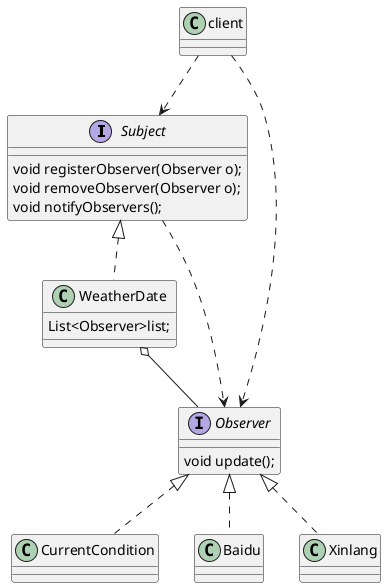 @startuml
'https://plantuml.com/class-diagram

/'观察者模式实现'/

/'气象站接口'/
interface Subject{
    void registerObserver(Observer o);
    void removeObserver(Observer o);
    void notifyObservers();
}

/'核心类'/
/'1：天气信息'/
/'2：管理观察者'/
class WeatherDate{
    List<Observer>list;
}


Subject<|..WeatherDate

interface Observer{
    void update();
}

Subject ..>Observer
WeatherDate o--Observer


/'具体观察者'/
class CurrentCondition{
}
class Baidu{
}
class Xinlang{
}

Observer<|..CurrentCondition
Observer<|..Baidu
Observer<|..Xinlang

class client{
}


client..>Observer
client..>Subject

@enduml